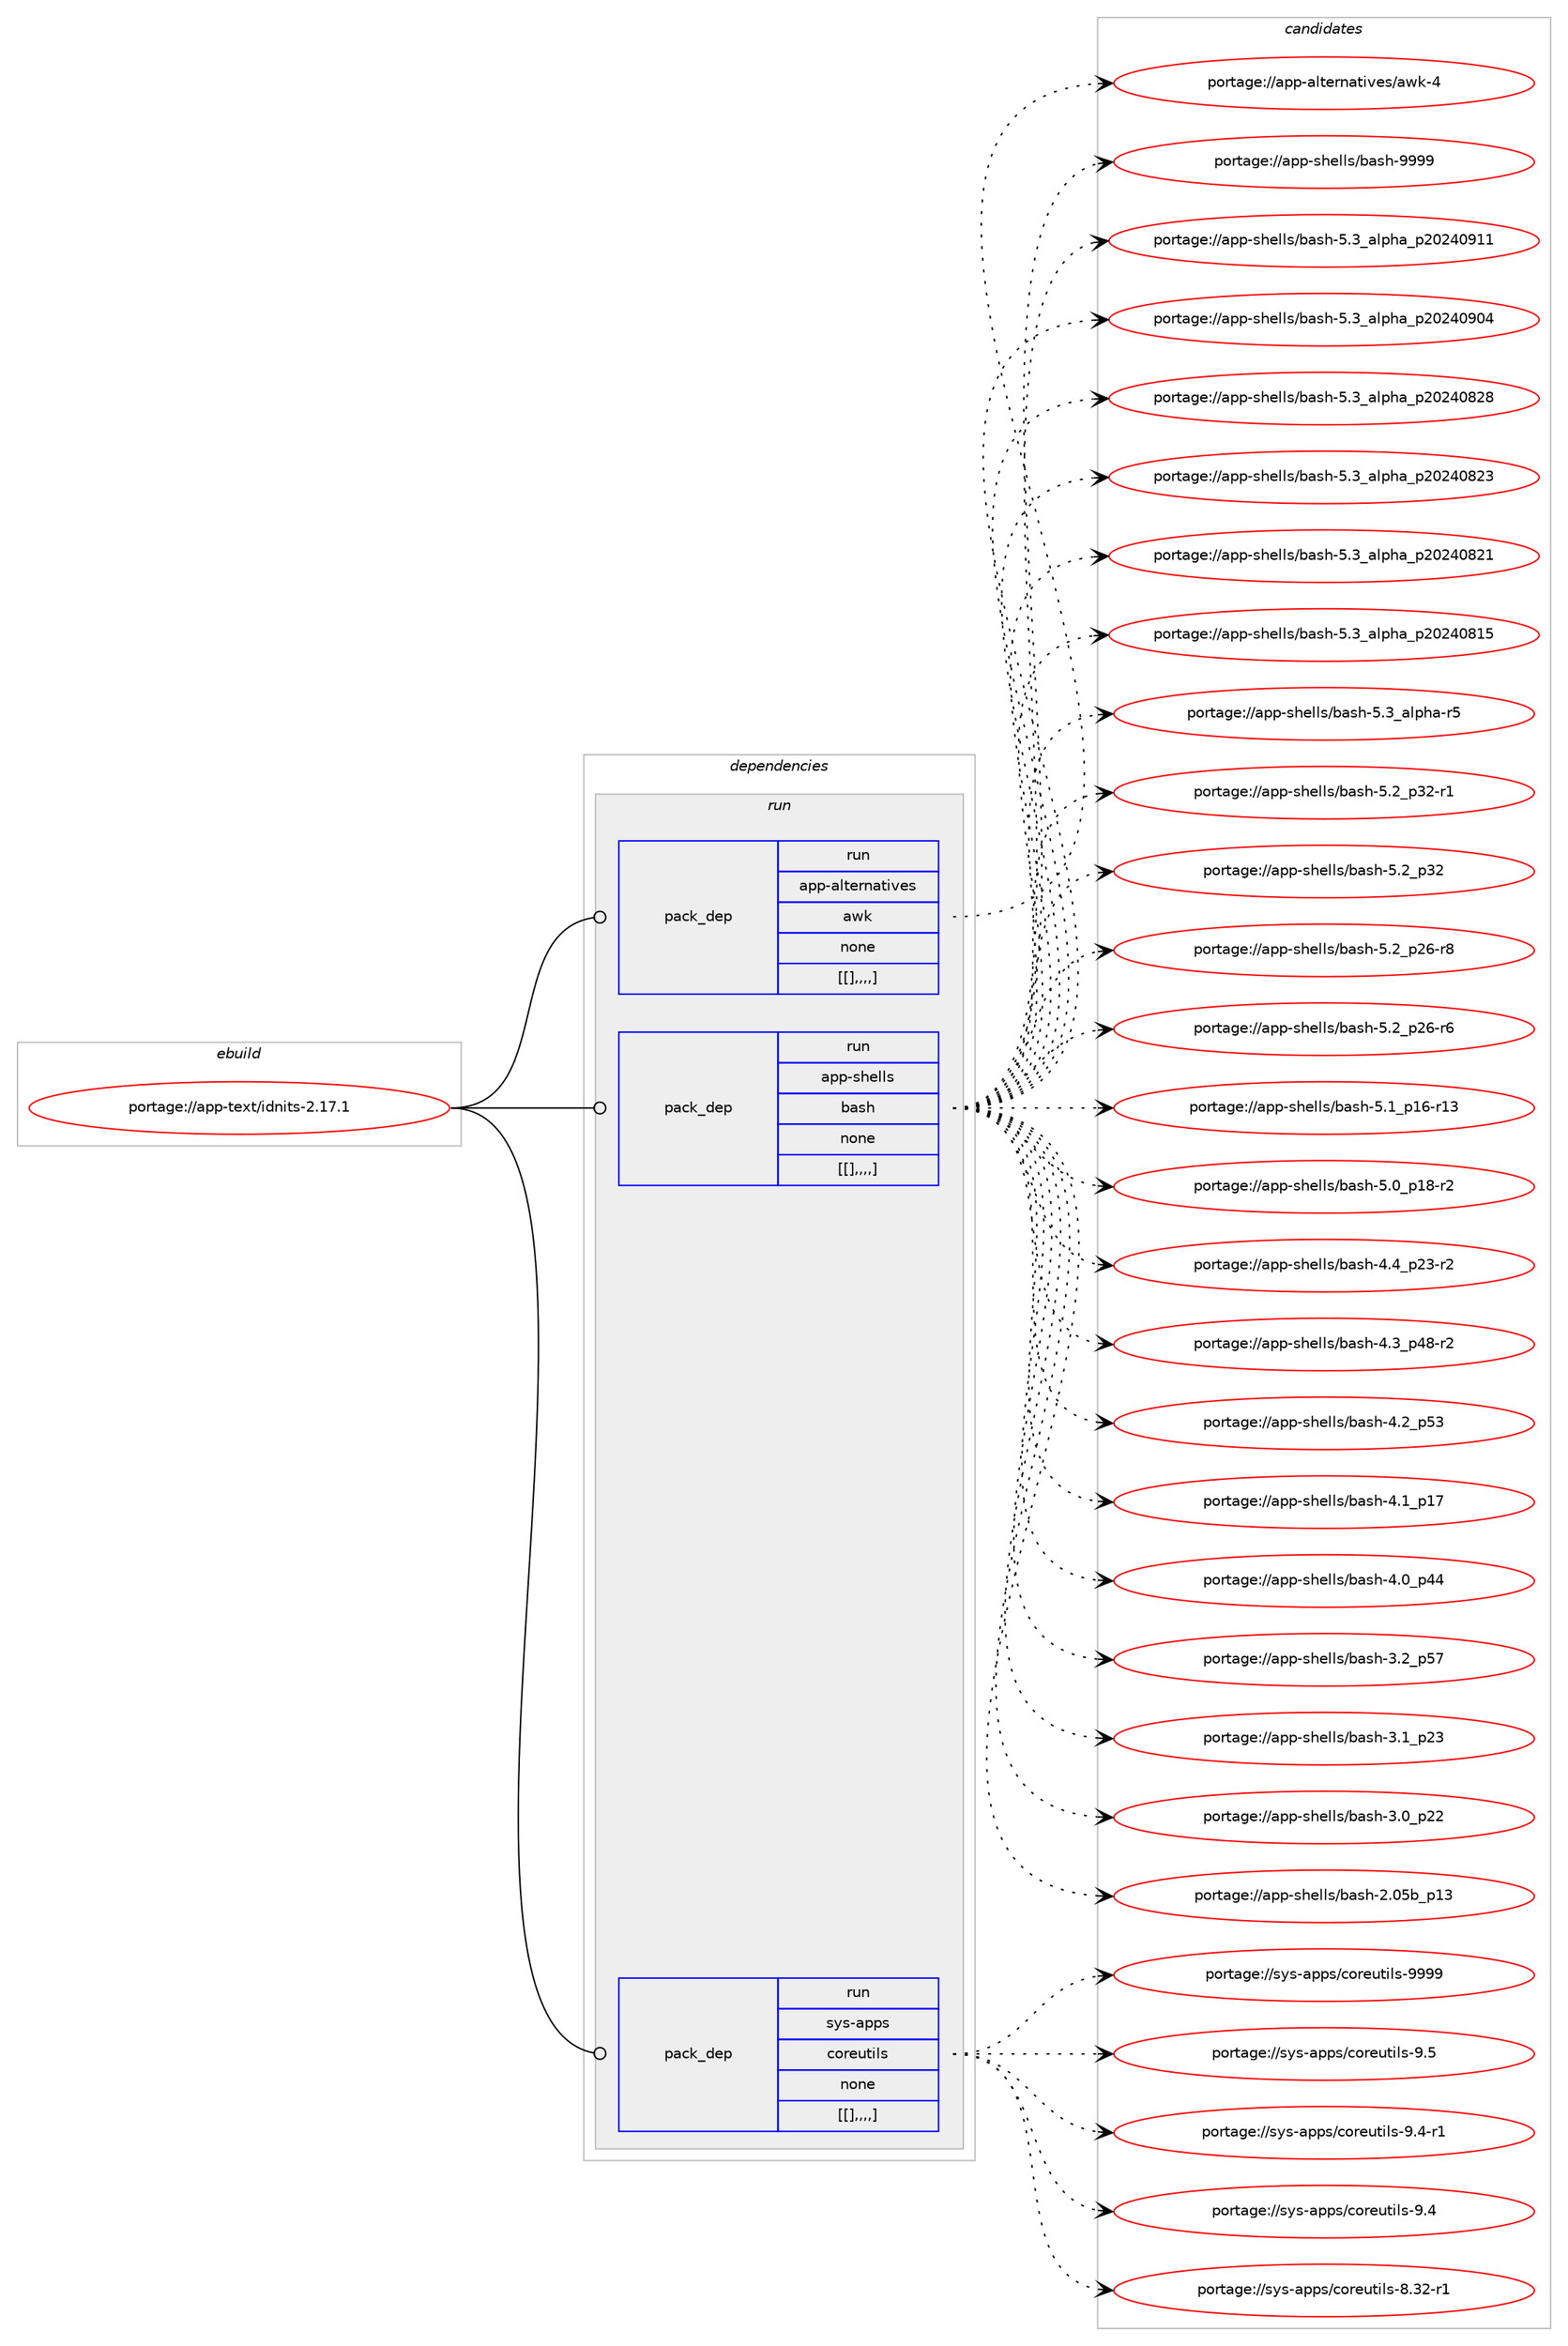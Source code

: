 digraph prolog {

# *************
# Graph options
# *************

newrank=true;
concentrate=true;
compound=true;
graph [rankdir=LR,fontname=Helvetica,fontsize=10,ranksep=1.5];#, ranksep=2.5, nodesep=0.2];
edge  [arrowhead=vee];
node  [fontname=Helvetica,fontsize=10];

# **********
# The ebuild
# **********

subgraph cluster_leftcol {
color=gray;
label=<<i>ebuild</i>>;
id [label="portage://app-text/idnits-2.17.1", color=red, width=4, href="../app-text/idnits-2.17.1.svg"];
}

# ****************
# The dependencies
# ****************

subgraph cluster_midcol {
color=gray;
label=<<i>dependencies</i>>;
subgraph cluster_compile {
fillcolor="#eeeeee";
style=filled;
label=<<i>compile</i>>;
}
subgraph cluster_compileandrun {
fillcolor="#eeeeee";
style=filled;
label=<<i>compile and run</i>>;
}
subgraph cluster_run {
fillcolor="#eeeeee";
style=filled;
label=<<i>run</i>>;
subgraph pack40198 {
dependency56032 [label=<<TABLE BORDER="0" CELLBORDER="1" CELLSPACING="0" CELLPADDING="4" WIDTH="220"><TR><TD ROWSPAN="6" CELLPADDING="30">pack_dep</TD></TR><TR><TD WIDTH="110">run</TD></TR><TR><TD>app-alternatives</TD></TR><TR><TD>awk</TD></TR><TR><TD>none</TD></TR><TR><TD>[[],,,,]</TD></TR></TABLE>>, shape=none, color=blue];
}
id:e -> dependency56032:w [weight=20,style="solid",arrowhead="odot"];
subgraph pack40199 {
dependency56033 [label=<<TABLE BORDER="0" CELLBORDER="1" CELLSPACING="0" CELLPADDING="4" WIDTH="220"><TR><TD ROWSPAN="6" CELLPADDING="30">pack_dep</TD></TR><TR><TD WIDTH="110">run</TD></TR><TR><TD>app-shells</TD></TR><TR><TD>bash</TD></TR><TR><TD>none</TD></TR><TR><TD>[[],,,,]</TD></TR></TABLE>>, shape=none, color=blue];
}
id:e -> dependency56033:w [weight=20,style="solid",arrowhead="odot"];
subgraph pack40200 {
dependency56034 [label=<<TABLE BORDER="0" CELLBORDER="1" CELLSPACING="0" CELLPADDING="4" WIDTH="220"><TR><TD ROWSPAN="6" CELLPADDING="30">pack_dep</TD></TR><TR><TD WIDTH="110">run</TD></TR><TR><TD>sys-apps</TD></TR><TR><TD>coreutils</TD></TR><TR><TD>none</TD></TR><TR><TD>[[],,,,]</TD></TR></TABLE>>, shape=none, color=blue];
}
id:e -> dependency56034:w [weight=20,style="solid",arrowhead="odot"];
}
}

# **************
# The candidates
# **************

subgraph cluster_choices {
rank=same;
color=gray;
label=<<i>candidates</i>>;

subgraph choice40198 {
color=black;
nodesep=1;
choice9711211245971081161011141109711610511810111547971191074552 [label="portage://app-alternatives/awk-4", color=red, width=4,href="../app-alternatives/awk-4.svg"];
dependency56032:e -> choice9711211245971081161011141109711610511810111547971191074552:w [style=dotted,weight="100"];
}
subgraph choice40199 {
color=black;
nodesep=1;
choice97112112451151041011081081154798971151044557575757 [label="portage://app-shells/bash-9999", color=red, width=4,href="../app-shells/bash-9999.svg"];
choice971121124511510410110810811547989711510445534651959710811210497951125048505248574949 [label="portage://app-shells/bash-5.3_alpha_p20240911", color=red, width=4,href="../app-shells/bash-5.3_alpha_p20240911.svg"];
choice971121124511510410110810811547989711510445534651959710811210497951125048505248574852 [label="portage://app-shells/bash-5.3_alpha_p20240904", color=red, width=4,href="../app-shells/bash-5.3_alpha_p20240904.svg"];
choice971121124511510410110810811547989711510445534651959710811210497951125048505248565056 [label="portage://app-shells/bash-5.3_alpha_p20240828", color=red, width=4,href="../app-shells/bash-5.3_alpha_p20240828.svg"];
choice971121124511510410110810811547989711510445534651959710811210497951125048505248565051 [label="portage://app-shells/bash-5.3_alpha_p20240823", color=red, width=4,href="../app-shells/bash-5.3_alpha_p20240823.svg"];
choice971121124511510410110810811547989711510445534651959710811210497951125048505248565049 [label="portage://app-shells/bash-5.3_alpha_p20240821", color=red, width=4,href="../app-shells/bash-5.3_alpha_p20240821.svg"];
choice971121124511510410110810811547989711510445534651959710811210497951125048505248564953 [label="portage://app-shells/bash-5.3_alpha_p20240815", color=red, width=4,href="../app-shells/bash-5.3_alpha_p20240815.svg"];
choice9711211245115104101108108115479897115104455346519597108112104974511453 [label="portage://app-shells/bash-5.3_alpha-r5", color=red, width=4,href="../app-shells/bash-5.3_alpha-r5.svg"];
choice9711211245115104101108108115479897115104455346509511251504511449 [label="portage://app-shells/bash-5.2_p32-r1", color=red, width=4,href="../app-shells/bash-5.2_p32-r1.svg"];
choice971121124511510410110810811547989711510445534650951125150 [label="portage://app-shells/bash-5.2_p32", color=red, width=4,href="../app-shells/bash-5.2_p32.svg"];
choice9711211245115104101108108115479897115104455346509511250544511456 [label="portage://app-shells/bash-5.2_p26-r8", color=red, width=4,href="../app-shells/bash-5.2_p26-r8.svg"];
choice9711211245115104101108108115479897115104455346509511250544511454 [label="portage://app-shells/bash-5.2_p26-r6", color=red, width=4,href="../app-shells/bash-5.2_p26-r6.svg"];
choice971121124511510410110810811547989711510445534649951124954451144951 [label="portage://app-shells/bash-5.1_p16-r13", color=red, width=4,href="../app-shells/bash-5.1_p16-r13.svg"];
choice9711211245115104101108108115479897115104455346489511249564511450 [label="portage://app-shells/bash-5.0_p18-r2", color=red, width=4,href="../app-shells/bash-5.0_p18-r2.svg"];
choice9711211245115104101108108115479897115104455246529511250514511450 [label="portage://app-shells/bash-4.4_p23-r2", color=red, width=4,href="../app-shells/bash-4.4_p23-r2.svg"];
choice9711211245115104101108108115479897115104455246519511252564511450 [label="portage://app-shells/bash-4.3_p48-r2", color=red, width=4,href="../app-shells/bash-4.3_p48-r2.svg"];
choice971121124511510410110810811547989711510445524650951125351 [label="portage://app-shells/bash-4.2_p53", color=red, width=4,href="../app-shells/bash-4.2_p53.svg"];
choice971121124511510410110810811547989711510445524649951124955 [label="portage://app-shells/bash-4.1_p17", color=red, width=4,href="../app-shells/bash-4.1_p17.svg"];
choice971121124511510410110810811547989711510445524648951125252 [label="portage://app-shells/bash-4.0_p44", color=red, width=4,href="../app-shells/bash-4.0_p44.svg"];
choice971121124511510410110810811547989711510445514650951125355 [label="portage://app-shells/bash-3.2_p57", color=red, width=4,href="../app-shells/bash-3.2_p57.svg"];
choice971121124511510410110810811547989711510445514649951125051 [label="portage://app-shells/bash-3.1_p23", color=red, width=4,href="../app-shells/bash-3.1_p23.svg"];
choice971121124511510410110810811547989711510445514648951125050 [label="portage://app-shells/bash-3.0_p22", color=red, width=4,href="../app-shells/bash-3.0_p22.svg"];
choice9711211245115104101108108115479897115104455046485398951124951 [label="portage://app-shells/bash-2.05b_p13", color=red, width=4,href="../app-shells/bash-2.05b_p13.svg"];
dependency56033:e -> choice97112112451151041011081081154798971151044557575757:w [style=dotted,weight="100"];
dependency56033:e -> choice971121124511510410110810811547989711510445534651959710811210497951125048505248574949:w [style=dotted,weight="100"];
dependency56033:e -> choice971121124511510410110810811547989711510445534651959710811210497951125048505248574852:w [style=dotted,weight="100"];
dependency56033:e -> choice971121124511510410110810811547989711510445534651959710811210497951125048505248565056:w [style=dotted,weight="100"];
dependency56033:e -> choice971121124511510410110810811547989711510445534651959710811210497951125048505248565051:w [style=dotted,weight="100"];
dependency56033:e -> choice971121124511510410110810811547989711510445534651959710811210497951125048505248565049:w [style=dotted,weight="100"];
dependency56033:e -> choice971121124511510410110810811547989711510445534651959710811210497951125048505248564953:w [style=dotted,weight="100"];
dependency56033:e -> choice9711211245115104101108108115479897115104455346519597108112104974511453:w [style=dotted,weight="100"];
dependency56033:e -> choice9711211245115104101108108115479897115104455346509511251504511449:w [style=dotted,weight="100"];
dependency56033:e -> choice971121124511510410110810811547989711510445534650951125150:w [style=dotted,weight="100"];
dependency56033:e -> choice9711211245115104101108108115479897115104455346509511250544511456:w [style=dotted,weight="100"];
dependency56033:e -> choice9711211245115104101108108115479897115104455346509511250544511454:w [style=dotted,weight="100"];
dependency56033:e -> choice971121124511510410110810811547989711510445534649951124954451144951:w [style=dotted,weight="100"];
dependency56033:e -> choice9711211245115104101108108115479897115104455346489511249564511450:w [style=dotted,weight="100"];
dependency56033:e -> choice9711211245115104101108108115479897115104455246529511250514511450:w [style=dotted,weight="100"];
dependency56033:e -> choice9711211245115104101108108115479897115104455246519511252564511450:w [style=dotted,weight="100"];
dependency56033:e -> choice971121124511510410110810811547989711510445524650951125351:w [style=dotted,weight="100"];
dependency56033:e -> choice971121124511510410110810811547989711510445524649951124955:w [style=dotted,weight="100"];
dependency56033:e -> choice971121124511510410110810811547989711510445524648951125252:w [style=dotted,weight="100"];
dependency56033:e -> choice971121124511510410110810811547989711510445514650951125355:w [style=dotted,weight="100"];
dependency56033:e -> choice971121124511510410110810811547989711510445514649951125051:w [style=dotted,weight="100"];
dependency56033:e -> choice971121124511510410110810811547989711510445514648951125050:w [style=dotted,weight="100"];
dependency56033:e -> choice9711211245115104101108108115479897115104455046485398951124951:w [style=dotted,weight="100"];
}
subgraph choice40200 {
color=black;
nodesep=1;
choice115121115459711211211547991111141011171161051081154557575757 [label="portage://sys-apps/coreutils-9999", color=red, width=4,href="../sys-apps/coreutils-9999.svg"];
choice1151211154597112112115479911111410111711610510811545574653 [label="portage://sys-apps/coreutils-9.5", color=red, width=4,href="../sys-apps/coreutils-9.5.svg"];
choice11512111545971121121154799111114101117116105108115455746524511449 [label="portage://sys-apps/coreutils-9.4-r1", color=red, width=4,href="../sys-apps/coreutils-9.4-r1.svg"];
choice1151211154597112112115479911111410111711610510811545574652 [label="portage://sys-apps/coreutils-9.4", color=red, width=4,href="../sys-apps/coreutils-9.4.svg"];
choice1151211154597112112115479911111410111711610510811545564651504511449 [label="portage://sys-apps/coreutils-8.32-r1", color=red, width=4,href="../sys-apps/coreutils-8.32-r1.svg"];
dependency56034:e -> choice115121115459711211211547991111141011171161051081154557575757:w [style=dotted,weight="100"];
dependency56034:e -> choice1151211154597112112115479911111410111711610510811545574653:w [style=dotted,weight="100"];
dependency56034:e -> choice11512111545971121121154799111114101117116105108115455746524511449:w [style=dotted,weight="100"];
dependency56034:e -> choice1151211154597112112115479911111410111711610510811545574652:w [style=dotted,weight="100"];
dependency56034:e -> choice1151211154597112112115479911111410111711610510811545564651504511449:w [style=dotted,weight="100"];
}
}

}
